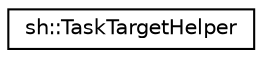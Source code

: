digraph "Graphical Class Hierarchy"
{
 // LATEX_PDF_SIZE
  edge [fontname="Helvetica",fontsize="10",labelfontname="Helvetica",labelfontsize="10"];
  node [fontname="Helvetica",fontsize="10",shape=record];
  rankdir="LR";
  Node0 [label="sh::TaskTargetHelper",height=0.2,width=0.4,color="black", fillcolor="white", style="filled",URL="$classsh_1_1_task_target_helper.html",tooltip="Represents a real competition task and for the given timestamp responds with the target."];
}
